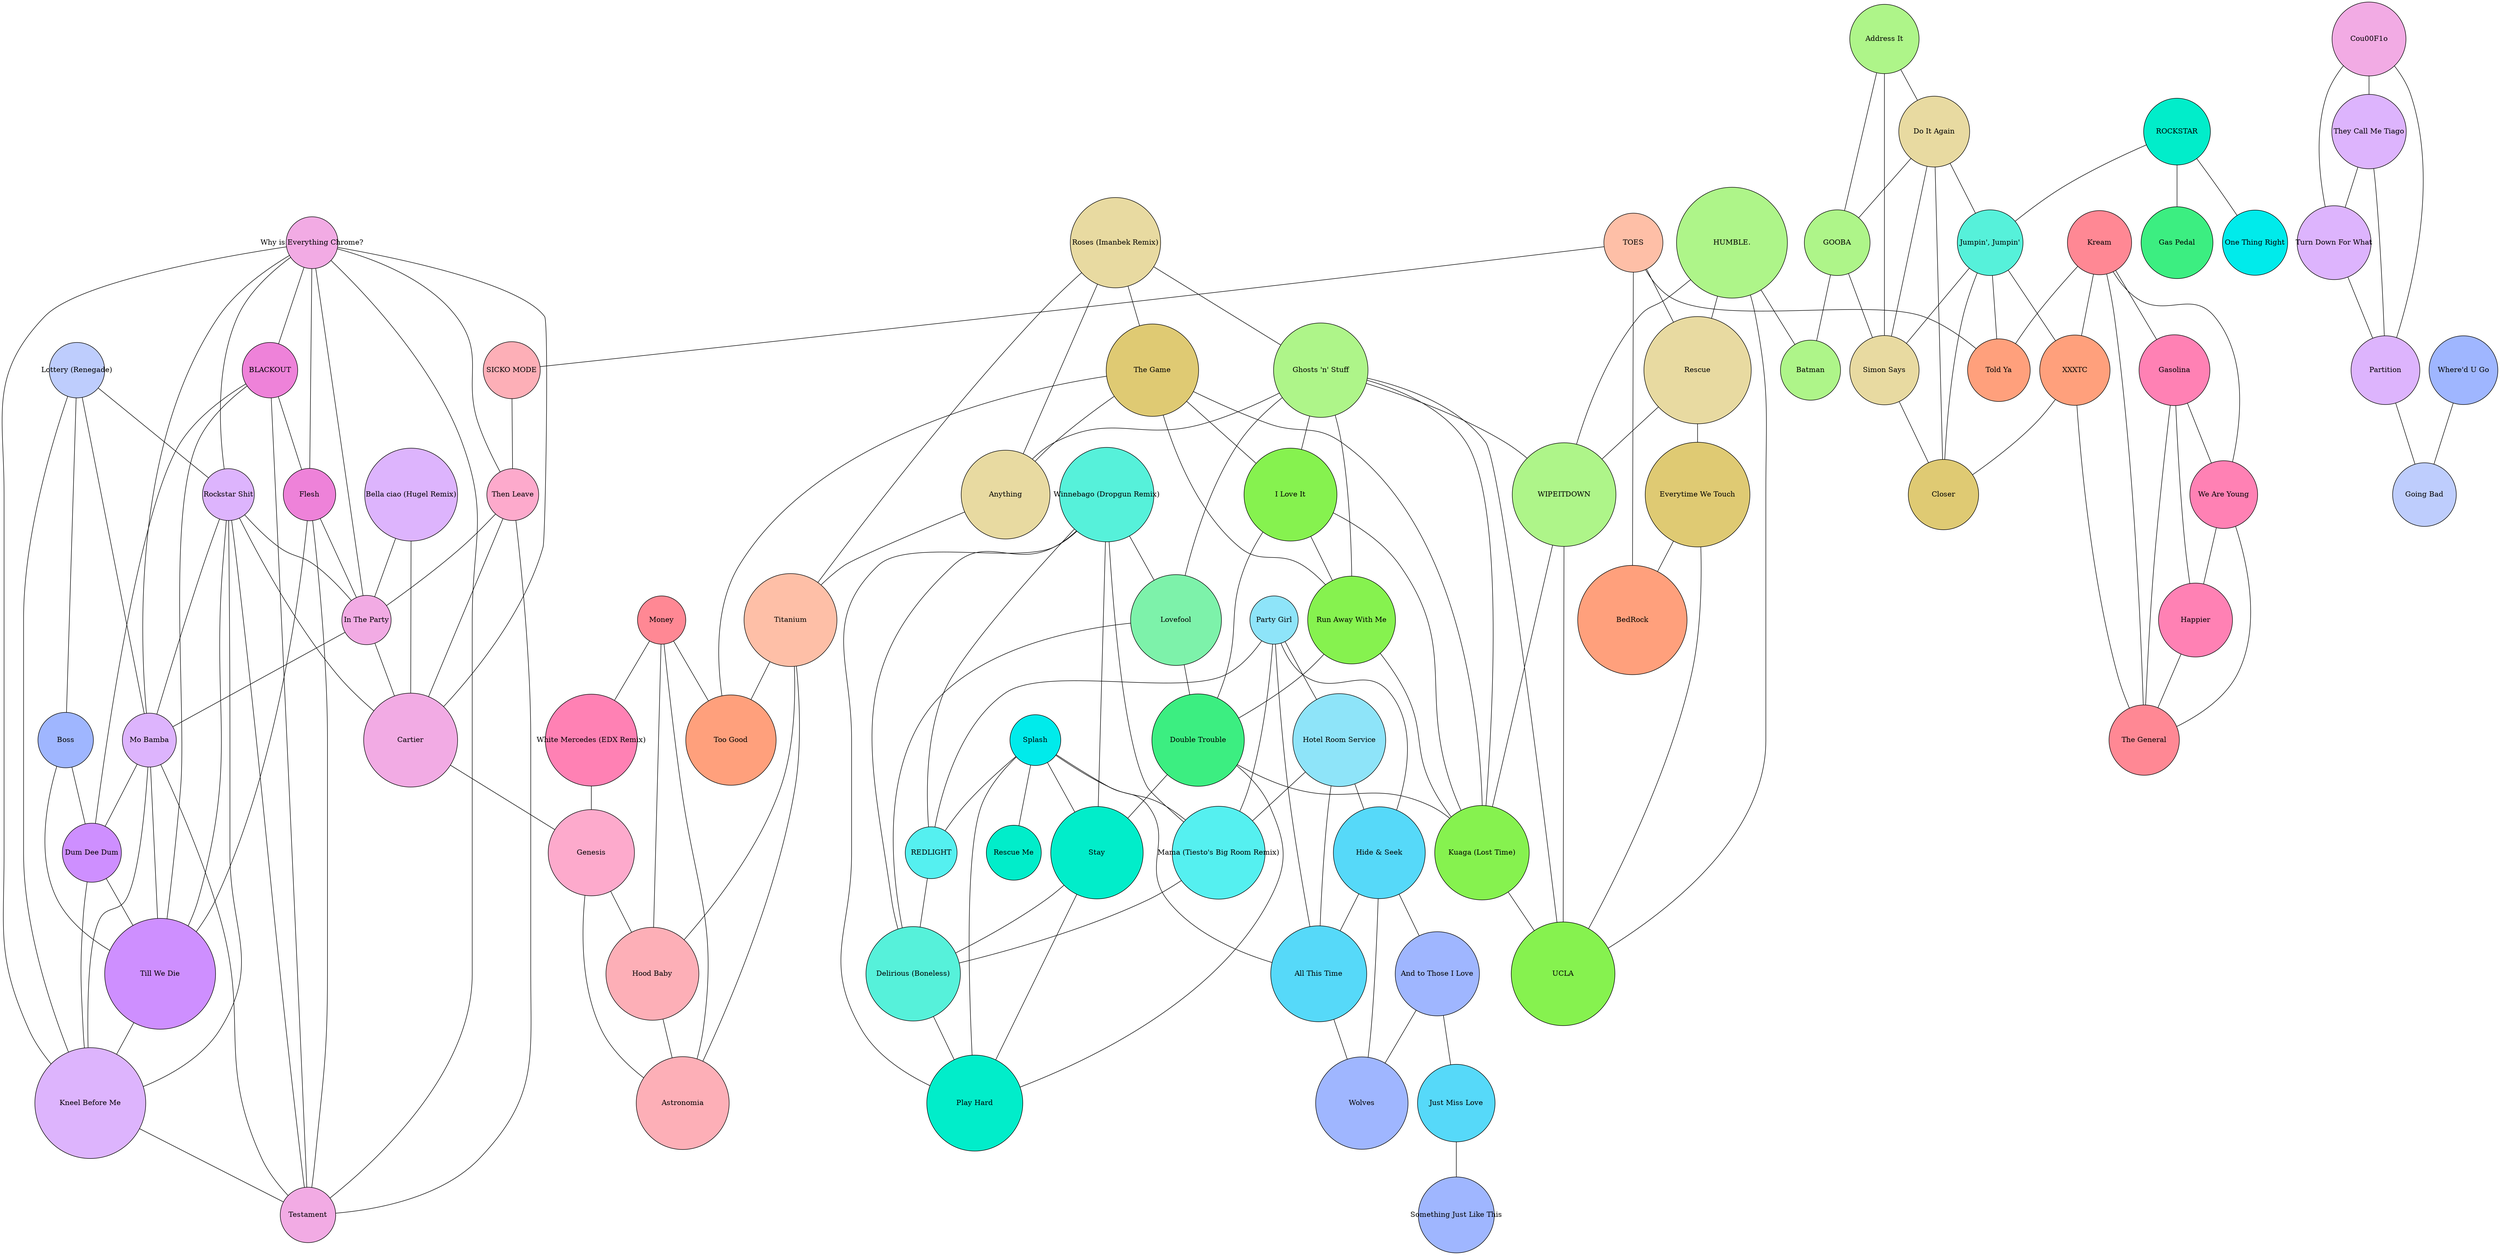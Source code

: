 strict graph {
  node [style=filled,shape=circle,fixedsize=true]
  "Bella ciao (Hugel Remix)" [fillcolor="#DDB4FD",width=2.52];
  "ROCKSTAR" [fillcolor="#01EDCA",width=1.8];
  "Party Girl" [fillcolor="#8EE4F9",width=1.3];
  "Splash" [fillcolor="#00EBEB",width=1.3800000000000001];
  "Roses (Imanbek Remix)" [fillcolor="#E8DAA1",width=2.44];
  "Why is Everything Chrome?" [fillcolor="#F2ABE4",width=1.4000000000000001];
  "BLACKOUT" [fillcolor="#EE82D9",width=1.5];
  "Address It" [fillcolor="#AEF589",width=1.8800000000000001];
  "Gas Pedal" [fillcolor="#3CEE81",width=1.94];
  "Lottery (Renegade)" [fillcolor="#BECDFD",width=1.5];
  "Rockstar Shit" [fillcolor="#DDB4FD",width=1.4000000000000001];
  "Co\u00F1o" [fillcolor="#F2ABE4",width=2.0];
  "TOES" [fillcolor="#FEBFA7",width=1.6];
  "Flesh" [fillcolor="#EE82D9",width=1.42];
  "Do It Again" [fillcolor="#E8DAA1",width=1.92];
  "Kream" [fillcolor="#FF8894",width=1.74];
  "SICKO MODE" [fillcolor="#FDAFB7",width=1.54];
  "They Call Me Tiago" [fillcolor="#DDB4FD",width=2.02];
  "GOOBA" [fillcolor="#AEF589",width=1.78];
  "Then Leave" [fillcolor="#FDAACC",width=1.4000000000000001];
  "Boss" [fillcolor="#9FB6FF",width=1.5];
  "Hotel Room Service" [fillcolor="#8EE4F9",width=2.52];
  "In The Party" [fillcolor="#F2ABE4",width=1.34];
  "Where'd U Go" [fillcolor="#9FB6FF",width=1.86];
  "Hide & Seek" [fillcolor="#56D9F9",width=2.48];
  "Winnebago (Dropgun Remix)" [fillcolor="#56F1DA",width=2.56];
  "HUMBLE." [fillcolor="#AEF589",width=3.0];
  "Mo Bamba" [fillcolor="#DDB4FD",width=1.46];
  "Money" [fillcolor="#FF8894",width=1.3];
  "Jumpin', Jumpin'" [fillcolor="#DFCA73",width=1.78];
  "Ghosts 'n' Stuff" [fillcolor="#AEF589",width=2.56];
  "Rescue" [fillcolor="#E8DAA1",width=2.9];
  "REDLIGHT" [fillcolor="#55F0F0",width=1.4000000000000001];
  "Dum Dee Dum" [fillcolor="#CE8FFF",width=1.6];
  "Till We Die" [fillcolor="#CE8FFF",width=3.0];
  "Kneel Before Me" [fillcolor="#DDB4FD",width=3.0];
  "Told Ya" [fillcolor="#FFA07C",width=1.7];
  "XXXTC" [fillcolor="#FFA07C",width=1.9000000000000001];
  "The Game" [fillcolor="#DFCA73",width=2.5];
  "Rescue Me" [fillcolor="#01EDCA",width=1.48];
  "Testament" [fillcolor="#F2ABE4",width=1.5];
  "I Love It" [fillcolor="#86F24F",width=2.52];
  "Gasolina" [fillcolor="#FF81B4",width=1.92];
  "And to Those I Love" [fillcolor="#9FB6FF",width=2.2800000000000002];
  "Cartier" [fillcolor="#F2ABE4",width=2.54];
  "Simon Says" [fillcolor="#E8DAA1",width=1.8800000000000001];
  "Anything" [fillcolor="#E8DAA1",width=2.4];
  "Titanium" [fillcolor="#FEBFA7",width=2.52];
  "Turn Down For What" [fillcolor="#DDB4FD",width=2.0];
  "Mama (Tiesto's Big Room Remix)" [fillcolor="#55F0F0",width=2.52];
  "White Mercedes (EDX Remix)" [fillcolor="#FF81B4",width=2.48];
  "Too Good" [fillcolor="#FFA07C",width=2.44];
  "Lovefool" [fillcolor="#7DF2AA",width=2.46];
  "Just Miss Love" [fillcolor="#56D9F9",width=2.1];
  "All This Time" [fillcolor="#56D9F9",width=2.6];
  "Genesis" [fillcolor="#FDAACC",width=2.34];
  "Run Away With Me" [fillcolor="#86F24F",width=2.38];
  "Double Trouble" [fillcolor="#3CEE81",width=2.5];
  "Stay" [fillcolor="#01EDCA",width=2.5];
  "Batman" [fillcolor="#AEF589",width=1.62];
  "Hood Baby" [fillcolor="#FDAFB7",width=2.52];
  "WIPEITDOWN" [fillcolor="#AEF589",width=2.8000000000000003];
  "Wolves" [fillcolor="#9FB6FF",width=2.5];
  "We Are Young" [fillcolor="#FF81B4",width=1.84];
  "Jumpin', Jumpin'" [fillcolor="#56F1DA",width=1.78];
  "Happier" [fillcolor="#FF81B4",width=2.0];
  "One Thing Right" [fillcolor="#00EBEB",width=1.76];
  "Delirious (Boneless)" [fillcolor="#56F1DA",width=2.56];
  "Everytime We Touch" [fillcolor="#DFCA73",width=2.84];
  "BedRock" [fillcolor="#FFA07C",width=2.96];
  "Closer" [fillcolor="#DFCA73",width=1.9000000000000001];
  "Play Hard" [fillcolor="#01EDCA",width=2.6];
  "Kuaga (Lost Time)" [fillcolor="#86F24F",width=2.56];
  "Something Just Like This" [fillcolor="#9FB6FF",width=2.06];
  "The General" [fillcolor="#FF8894",width=1.9000000000000001];
  "Partition" [fillcolor="#DDB4FD",width=1.86];
  "UCLA" [fillcolor="#86F24F",width=2.8000000000000003];
  "Astronomia" [fillcolor="#FDAFB7",width=2.52];
  "Going Bad" [fillcolor="#BECDFD",width=1.72];
  "Bella ciao (Hugel Remix)" -- { "In The Party" "Cartier" };
  "ROCKSTAR" -- { "Gas Pedal" "Jumpin', Jumpin'" "One Thing Right" };
  "Party Girl" -- { "Hotel Room Service" "Hide & Seek" "REDLIGHT" "Mama (Tiesto's Big Room Remix)" "All This Time" };
  "Splash" -- { "REDLIGHT" "Rescue Me" "Mama (Tiesto's Big Room Remix)" "All This Time" "Stay" "Play Hard" };
  "Roses (Imanbek Remix)" -- { "Ghosts 'n' Stuff" "The Game" "Anything" "Titanium" };
  "Why is Everything Chrome?" -- { "BLACKOUT" "Rockstar Shit" "Flesh" "Then Leave" "In The Party" "Mo Bamba" "Kneel Before Me" "Testament" "Cartier" };
  "BLACKOUT" -- { "Why is Everything Chrome?" "Flesh" "Dum Dee Dum" "Till We Die" "Testament" };
  "Address It" -- { "Do It Again" "GOOBA" "Simon Says" };
  "Gas Pedal" -- { "ROCKSTAR" };
  "Lottery (Renegade)" -- { "Rockstar Shit" "Boss" "Mo Bamba" "Kneel Before Me" };
  "Rockstar Shit" -- { "Why is Everything Chrome?" "Lottery (Renegade)" "In The Party" "Mo Bamba" "Till We Die" "Kneel Before Me" "Testament" "Cartier" };
  "Co\u00F1o" -- { "They Call Me Tiago" "Turn Down For What" "Partition" };
  "TOES" -- { "SICKO MODE" "Rescue" "Told Ya" "BedRock" };
  "Flesh" -- { "Why is Everything Chrome?" "BLACKOUT" "In The Party" "Till We Die" "Testament" };
  "Do It Again" -- { "Address It" "GOOBA" "Jumpin', Jumpin'" "Simon Says" "Closer" };
  "Kream" -- { "Told Ya" "XXXTC" "Gasolina" "We Are Young" "The General" };
  "SICKO MODE" -- { "TOES" "Then Leave" };
  "They Call Me Tiago" -- { "Co\u00F1o" "Turn Down For What" "Partition" };
  "GOOBA" -- { "Address It" "Do It Again" "Simon Says" "Batman" };
  "Then Leave" -- { "Why is Everything Chrome?" "SICKO MODE" "In The Party" "Testament" "Cartier" };
  "Boss" -- { "Lottery (Renegade)" "Dum Dee Dum" "Till We Die" };
  "Hotel Room Service" -- { "Party Girl" "Hide & Seek" "Mama (Tiesto's Big Room Remix)" "All This Time" };
  "In The Party" -- { "Bella ciao (Hugel Remix)" "Why is Everything Chrome?" "Rockstar Shit" "Flesh" "Then Leave" "Mo Bamba" "Cartier" };
  "Where'd U Go" -- { "Going Bad" };
  "Hide & Seek" -- { "Party Girl" "Hotel Room Service" "And to Those I Love" "All This Time" "Wolves" };
  "Winnebago (Dropgun Remix)" -- { "REDLIGHT" "Mama (Tiesto's Big Room Remix)" "Lovefool" "Stay" "Delirious (Boneless)" "Play Hard" };
  "HUMBLE." -- { "Rescue" "Batman" "WIPEITDOWN" "UCLA" };
  "Mo Bamba" -- { "Why is Everything Chrome?" "Lottery (Renegade)" "Rockstar Shit" "In The Party" "Dum Dee Dum" "Till We Die" "Kneel Before Me" "Testament" };
  "Money" -- { "White Mercedes (EDX Remix)" "Too Good" "Hood Baby" "Astronomia" };
  "Jumpin', Jumpin'" -- { "Do It Again" "Told Ya" "XXXTC" "Simon Says" "Closer" };
  "Ghosts 'n' Stuff" -- { "Roses (Imanbek Remix)" "I Love It" "Anything" "Lovefool" "Run Away With Me" "WIPEITDOWN" "Kuaga (Lost Time)" "UCLA" };
  "Rescue" -- { "TOES" "HUMBLE." "WIPEITDOWN" "Everytime We Touch" };
  "REDLIGHT" -- { "Party Girl" "Splash" "Winnebago (Dropgun Remix)" "Delirious (Boneless)" };
  "Dum Dee Dum" -- { "BLACKOUT" "Boss" "Mo Bamba" "Till We Die" "Kneel Before Me" };
  "Till We Die" -- { "BLACKOUT" "Rockstar Shit" "Flesh" "Boss" "Mo Bamba" "Dum Dee Dum" "Kneel Before Me" };
  "Kneel Before Me" -- { "Why is Everything Chrome?" "Lottery (Renegade)" "Rockstar Shit" "Mo Bamba" "Dum Dee Dum" "Till We Die" "Testament" };
  "Told Ya" -- { "TOES" "Kream" "Jumpin', Jumpin'" };
  "XXXTC" -- { "Kream" "Jumpin', Jumpin'" "Closer" "The General" };
  "The Game" -- { "Roses (Imanbek Remix)" "I Love It" "Anything" "Too Good" "Run Away With Me" "Kuaga (Lost Time)" };
  "Rescue Me" -- { "Splash" };
  "Testament" -- { "Why is Everything Chrome?" "BLACKOUT" "Rockstar Shit" "Flesh" "Then Leave" "Mo Bamba" "Kneel Before Me" };
  "I Love It" -- { "Ghosts 'n' Stuff" "The Game" "Run Away With Me" "Double Trouble" "Kuaga (Lost Time)" };
  "Gasolina" -- { "Kream" "We Are Young" "Happier" "The General" };
  "And to Those I Love" -- { "Hide & Seek" "Just Miss Love" "Wolves" };
  "Cartier" -- { "Bella ciao (Hugel Remix)" "Why is Everything Chrome?" "Rockstar Shit" "Then Leave" "In The Party" "Genesis" };
  "Simon Says" -- { "Address It" "Do It Again" "GOOBA" "Jumpin', Jumpin'" "Closer" };
  "Anything" -- { "Roses (Imanbek Remix)" "Ghosts 'n' Stuff" "The Game" "Titanium" };
  "Titanium" -- { "Roses (Imanbek Remix)" "Anything" "Too Good" "Hood Baby" "Astronomia" };
  "Turn Down For What" -- { "Co\u00F1o" "They Call Me Tiago" "Partition" };
  "Mama (Tiesto's Big Room Remix)" -- { "Party Girl" "Splash" "Hotel Room Service" "Winnebago (Dropgun Remix)" "Delirious (Boneless)" };
  "White Mercedes (EDX Remix)" -- { "Money" "Genesis" };
  "Too Good" -- { "Money" "The Game" "Titanium" };
  "Lovefool" -- { "Winnebago (Dropgun Remix)" "Ghosts 'n' Stuff" "Double Trouble" "Delirious (Boneless)" };
  "Just Miss Love" -- { "And to Those I Love" "Something Just Like This" };
  "All This Time" -- { "Party Girl" "Splash" "Hotel Room Service" "Hide & Seek" "Wolves" };
  "Genesis" -- { "Cartier" "White Mercedes (EDX Remix)" "Hood Baby" "Astronomia" };
  "Run Away With Me" -- { "Ghosts 'n' Stuff" "The Game" "I Love It" "Double Trouble" "Kuaga (Lost Time)" };
  "Double Trouble" -- { "I Love It" "Lovefool" "Run Away With Me" "Stay" "Play Hard" "Kuaga (Lost Time)" };
  "Stay" -- { "Splash" "Winnebago (Dropgun Remix)" "Double Trouble" "Delirious (Boneless)" "Play Hard" };
  "Batman" -- { "GOOBA" "HUMBLE." };
  "Hood Baby" -- { "Money" "Titanium" "Genesis" "Astronomia" };
  "WIPEITDOWN" -- { "HUMBLE." "Ghosts 'n' Stuff" "Rescue" "Kuaga (Lost Time)" "UCLA" };
  "Wolves" -- { "Hide & Seek" "And to Those I Love" "All This Time" };
  "We Are Young" -- { "Kream" "Gasolina" "Happier" "The General" };
  "Jumpin', Jumpin'" -- { "ROCKSTAR" };
  "Happier" -- { "Gasolina" "We Are Young" "The General" };
  "One Thing Right" -- { "ROCKSTAR" };
  "Delirious (Boneless)" -- { "Winnebago (Dropgun Remix)" "REDLIGHT" "Mama (Tiesto's Big Room Remix)" "Lovefool" "Stay" "Play Hard" };
  "Everytime We Touch" -- { "Rescue" "BedRock" "UCLA" };
  "BedRock" -- { "TOES" "Everytime We Touch" };
  "Closer" -- { "Do It Again" "Jumpin', Jumpin'" "XXXTC" "Simon Says" };
  "Play Hard" -- { "Splash" "Winnebago (Dropgun Remix)" "Double Trouble" "Stay" "Delirious (Boneless)" };
  "Kuaga (Lost Time)" -- { "Ghosts 'n' Stuff" "The Game" "I Love It" "Run Away With Me" "Double Trouble" "WIPEITDOWN" "UCLA" };
  "Something Just Like This" -- { "Just Miss Love" };
  "The General" -- { "Kream" "XXXTC" "Gasolina" "We Are Young" "Happier" };
  "Partition" -- { "Co\u00F1o" "They Call Me Tiago" "Turn Down For What" "Going Bad" };
  "UCLA" -- { "HUMBLE." "Ghosts 'n' Stuff" "WIPEITDOWN" "Everytime We Touch" "Kuaga (Lost Time)" };
  "Astronomia" -- { "Money" "Titanium" "Genesis" "Hood Baby" };
  "Going Bad" -- { "Where'd U Go" "Partition" };
}